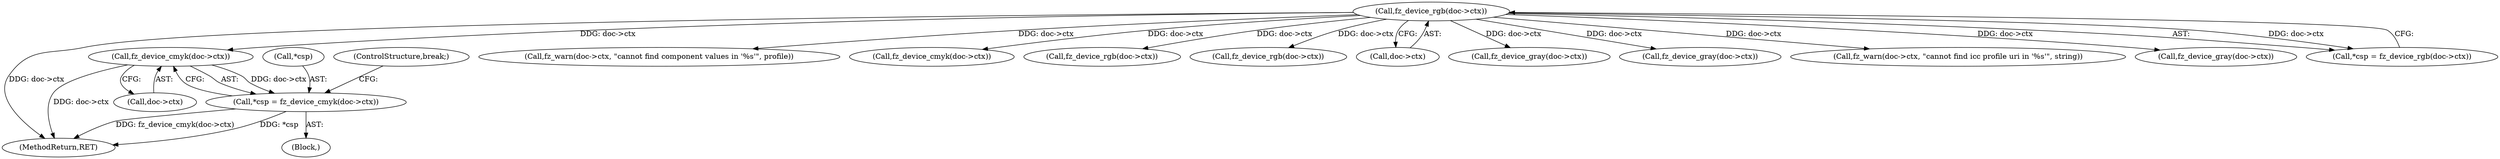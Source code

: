 digraph "0_ghostscript_60dabde18d7fe12b19da8b509bdfee9cc886aafc_0@pointer" {
"1000479" [label="(Call,fz_device_cmyk(doc->ctx))"];
"1000118" [label="(Call,fz_device_rgb(doc->ctx))"];
"1000476" [label="(Call,*csp = fz_device_cmyk(doc->ctx))"];
"1000530" [label="(MethodReturn,RET)"];
"1000477" [label="(Call,*csp)"];
"1000385" [label="(Call,fz_warn(doc->ctx, \"cannot find component values in '%s'\", profile))"];
"1000479" [label="(Call,fz_device_cmyk(doc->ctx))"];
"1000118" [label="(Call,fz_device_rgb(doc->ctx))"];
"1000449" [label="(Call,fz_device_cmyk(doc->ctx))"];
"1000483" [label="(ControlStructure,break;)"];
"1000440" [label="(Call,fz_device_rgb(doc->ctx))"];
"1000470" [label="(Call,fz_device_rgb(doc->ctx))"];
"1000119" [label="(Call,doc->ctx)"];
"1000488" [label="(Call,fz_device_gray(doc->ctx))"];
"1000456" [label="(Block,)"];
"1000476" [label="(Call,*csp = fz_device_cmyk(doc->ctx))"];
"1000431" [label="(Call,fz_device_gray(doc->ctx))"];
"1000364" [label="(Call,fz_warn(doc->ctx, \"cannot find icc profile uri in '%s'\", string))"];
"1000461" [label="(Call,fz_device_gray(doc->ctx))"];
"1000480" [label="(Call,doc->ctx)"];
"1000115" [label="(Call,*csp = fz_device_rgb(doc->ctx))"];
"1000479" -> "1000476"  [label="AST: "];
"1000479" -> "1000480"  [label="CFG: "];
"1000480" -> "1000479"  [label="AST: "];
"1000476" -> "1000479"  [label="CFG: "];
"1000479" -> "1000530"  [label="DDG: doc->ctx"];
"1000479" -> "1000476"  [label="DDG: doc->ctx"];
"1000118" -> "1000479"  [label="DDG: doc->ctx"];
"1000118" -> "1000115"  [label="AST: "];
"1000118" -> "1000119"  [label="CFG: "];
"1000119" -> "1000118"  [label="AST: "];
"1000115" -> "1000118"  [label="CFG: "];
"1000118" -> "1000530"  [label="DDG: doc->ctx"];
"1000118" -> "1000115"  [label="DDG: doc->ctx"];
"1000118" -> "1000364"  [label="DDG: doc->ctx"];
"1000118" -> "1000385"  [label="DDG: doc->ctx"];
"1000118" -> "1000431"  [label="DDG: doc->ctx"];
"1000118" -> "1000440"  [label="DDG: doc->ctx"];
"1000118" -> "1000449"  [label="DDG: doc->ctx"];
"1000118" -> "1000461"  [label="DDG: doc->ctx"];
"1000118" -> "1000470"  [label="DDG: doc->ctx"];
"1000118" -> "1000488"  [label="DDG: doc->ctx"];
"1000476" -> "1000456"  [label="AST: "];
"1000477" -> "1000476"  [label="AST: "];
"1000483" -> "1000476"  [label="CFG: "];
"1000476" -> "1000530"  [label="DDG: fz_device_cmyk(doc->ctx)"];
"1000476" -> "1000530"  [label="DDG: *csp"];
}
